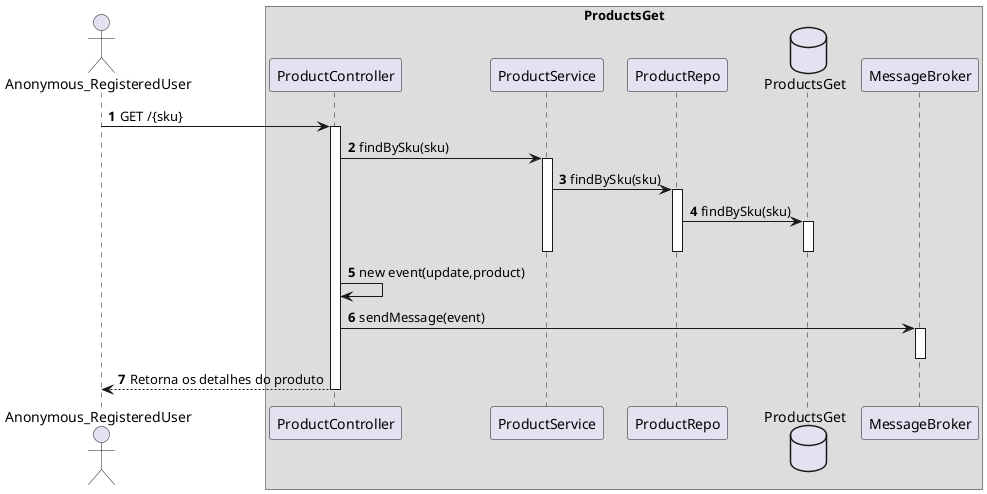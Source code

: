 @startuml
'https://plantuml.com/sequence-diagram

autonumber
actor Anonymous_RegisteredUser as USER
box ProductsGet
participant "ProductController" as CTRL
participant "ProductService" as SERV
participant "ProductRepo" as REPO
database "ProductsGet" as DB
participant "MessageBroker" as MSG

USER -> CTRL : GET /{sku}
activate CTRL
    CTRL-> SERV : findBySku(sku)
    activate SERV
        SERV -> REPO: findBySku(sku)
        activate REPO
            REPO -> DB : findBySku(sku)
            activate DB
            deactivate DB
        deactivate REPO

    deactivate SERV
                CTRL -> CTRL : new event(update,product)
                CTRL -> MSG : sendMessage(event)
                    activate MSG
                    deactivate MSG
CTRL --> USER : Retorna os detalhes do produto
deactivate CTRL
@enduml